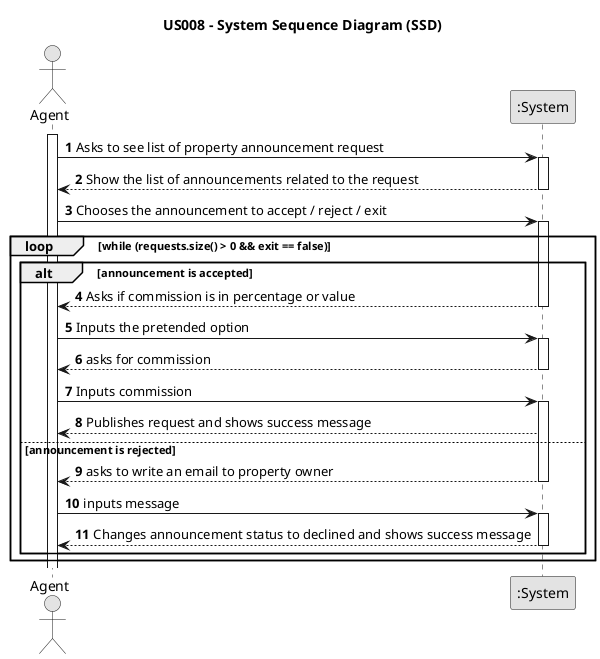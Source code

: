 @startuml
skinparam monochrome true
skinparam packageStyle rectangle
skinparam shadowing false

title US008 - System Sequence Diagram (SSD)

autonumber

actor "Agent" as Agent
participant ":System" as System

activate Agent

Agent -> System : Asks to see list of property announcement request
activate System

System --> Agent : Show the list of announcements related to the request
deactivate System
Agent ->  System : Chooses the announcement to accept / reject / exit

loop while (requests.size() > 0 && exit == false)

alt announcement is accepted
activate System

System --> Agent : Asks if commission is in percentage or value

deactivate System

Agent -> System : Inputs the pretended option



activate System


System --> Agent : asks for commission

deactivate System

Agent -> System : Inputs commission

activate System

System --> Agent : Publishes request and shows success message



else announcement is rejected




System --> Agent : asks to write an email to property owner

deactivate System

Agent -> System :inputs message
activate System

System --> Agent : Changes announcement status to declined and shows success message
deactivate System


end

end




@enduml